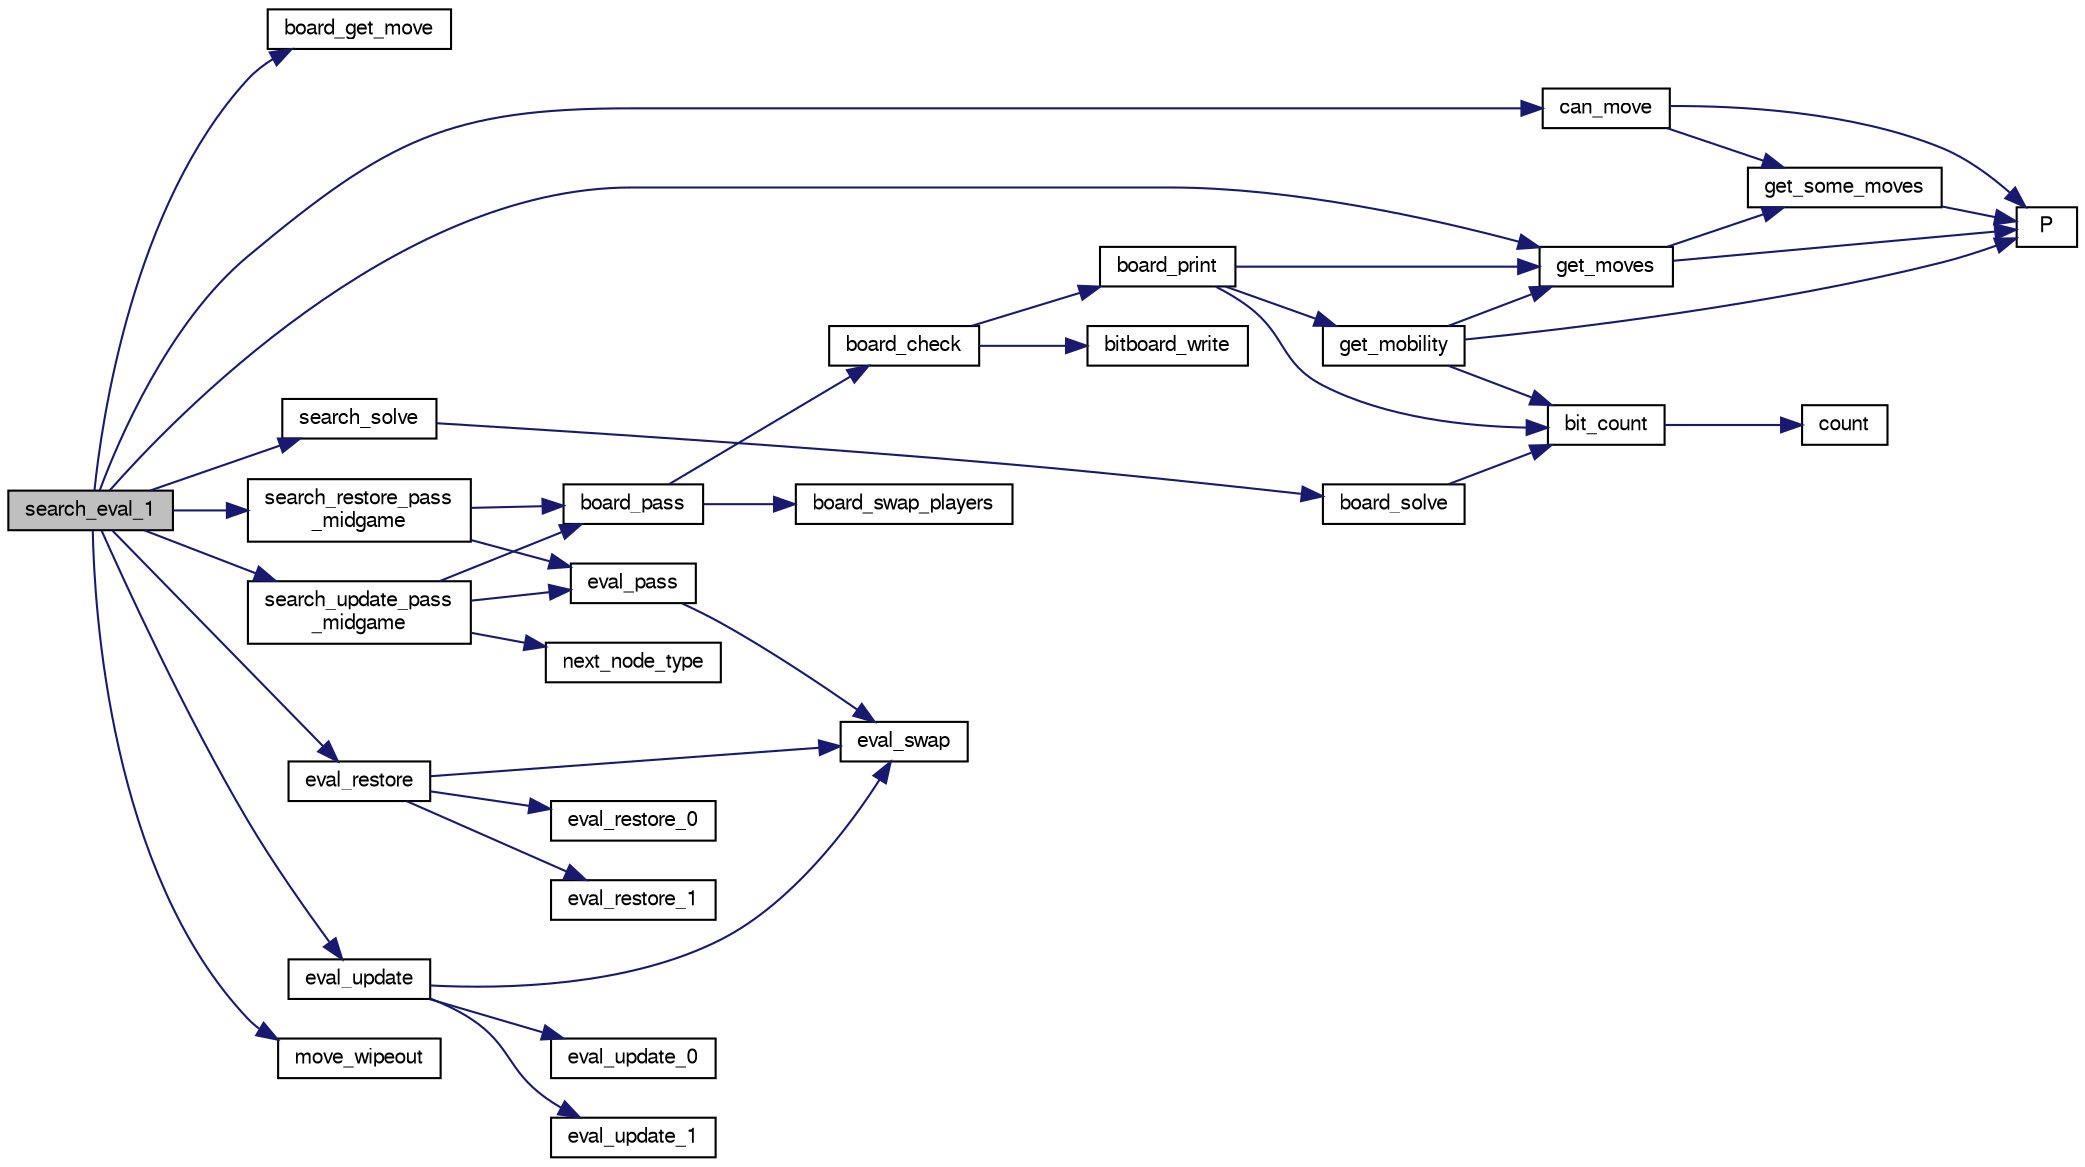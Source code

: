 digraph "search_eval_1"
{
 // LATEX_PDF_SIZE
  bgcolor="transparent";
  edge [fontname="FreeSans",fontsize="10",labelfontname="FreeSans",labelfontsize="10"];
  node [fontname="FreeSans",fontsize="10",shape=record];
  rankdir="LR";
  Node1 [label="search_eval_1",height=0.2,width=0.4,color="black", fillcolor="grey75", style="filled", fontcolor="black",tooltip="Evaluate a position at depth 1."];
  Node1 -> Node2 [color="midnightblue",fontsize="10",style="solid",fontname="FreeSans"];
  Node2 [label="board_get_move",height=0.2,width=0.4,color="black",URL="$board_8c.html#a3b5748c109770fe228ea15b562c0f113",tooltip="Compute a move."];
  Node1 -> Node3 [color="midnightblue",fontsize="10",style="solid",fontname="FreeSans"];
  Node3 [label="can_move",height=0.2,width=0.4,color="black",URL="$board_8c.html#ae1a532d6eaa0e55357d0f4b9cd659b88",tooltip="Check if a player can move."];
  Node3 -> Node4 [color="midnightblue",fontsize="10",style="solid",fontname="FreeSans"];
  Node4 [label="get_some_moves",height=0.2,width=0.4,color="black",URL="$board_8c.html#a5db071e3e4d26a0b7d6425bb6333dd7f",tooltip="Get a part of the moves."];
  Node4 -> Node5 [color="midnightblue",fontsize="10",style="solid",fontname="FreeSans"];
  Node5 [label="P",height=0.2,width=0.4,color="black",URL="$generate__flip_8c.html#a11481f01e169aee1117c83a352c22222",tooltip=" "];
  Node3 -> Node5 [color="midnightblue",fontsize="10",style="solid",fontname="FreeSans"];
  Node1 -> Node6 [color="midnightblue",fontsize="10",style="solid",fontname="FreeSans"];
  Node6 [label="eval_restore",height=0.2,width=0.4,color="black",URL="$eval_8c.html#a47d0f0cdcb0c100320ff775abe5fc9cb",tooltip=" "];
  Node6 -> Node7 [color="midnightblue",fontsize="10",style="solid",fontname="FreeSans"];
  Node7 [label="eval_restore_0",height=0.2,width=0.4,color="black",URL="$eval_8c.html#a84146c3b5f07838a4b7c793846d9c360",tooltip="Restore the features as before a player's move."];
  Node6 -> Node8 [color="midnightblue",fontsize="10",style="solid",fontname="FreeSans"];
  Node8 [label="eval_restore_1",height=0.2,width=0.4,color="black",URL="$eval_8c.html#ad330c4ee07068bd60827a0bc2169082b",tooltip=" "];
  Node6 -> Node9 [color="midnightblue",fontsize="10",style="solid",fontname="FreeSans"];
  Node9 [label="eval_swap",height=0.2,width=0.4,color="black",URL="$eval_8c.html#ab0fe6dd0f5b9670911e04e697e7423e4",tooltip="Swap player's feature."];
  Node1 -> Node10 [color="midnightblue",fontsize="10",style="solid",fontname="FreeSans"];
  Node10 [label="eval_update",height=0.2,width=0.4,color="black",URL="$eval_8c.html#a6853f4557f9dca046a2e75cddf99d9d6",tooltip=" "];
  Node10 -> Node9 [color="midnightblue",fontsize="10",style="solid",fontname="FreeSans"];
  Node10 -> Node11 [color="midnightblue",fontsize="10",style="solid",fontname="FreeSans"];
  Node11 [label="eval_update_0",height=0.2,width=0.4,color="black",URL="$eval_8c.html#a5e8d09f8acf4fcb1c1a4316a3852f50d",tooltip="Update the features after a player's move."];
  Node10 -> Node12 [color="midnightblue",fontsize="10",style="solid",fontname="FreeSans"];
  Node12 [label="eval_update_1",height=0.2,width=0.4,color="black",URL="$eval_8c.html#a19b9aa29dd42b58e3f812be7c88aa0d6",tooltip="Update the features after a player's move."];
  Node1 -> Node13 [color="midnightblue",fontsize="10",style="solid",fontname="FreeSans"];
  Node13 [label="get_moves",height=0.2,width=0.4,color="black",URL="$board_8c.html#a7610dc936a6aea22b3c5e162f722a7a1",tooltip="Get legal moves."];
  Node13 -> Node4 [color="midnightblue",fontsize="10",style="solid",fontname="FreeSans"];
  Node13 -> Node5 [color="midnightblue",fontsize="10",style="solid",fontname="FreeSans"];
  Node1 -> Node14 [color="midnightblue",fontsize="10",style="solid",fontname="FreeSans"];
  Node14 [label="move_wipeout",height=0.2,width=0.4,color="black",URL="$move_8c.html#a1efe5a48fcbf0f40a834aba45aa2bfd1",tooltip="Check if a move wins 64-0."];
  Node1 -> Node15 [color="midnightblue",fontsize="10",style="solid",fontname="FreeSans"];
  Node15 [label="search_restore_pass\l_midgame",height=0.2,width=0.4,color="black",URL="$search_8c.html#a5e9707f0c579c46996fba87fedecb58c",tooltip="Update the search state after a passing move."];
  Node15 -> Node16 [color="midnightblue",fontsize="10",style="solid",fontname="FreeSans"];
  Node16 [label="board_pass",height=0.2,width=0.4,color="black",URL="$board_8c.html#ac353cc1821e12d2aeba8eefe5cf92b46",tooltip="Passing move."];
  Node16 -> Node17 [color="midnightblue",fontsize="10",style="solid",fontname="FreeSans"];
  Node17 [label="board_check",height=0.2,width=0.4,color="black",URL="$board_8c.html#a849436f17b60e89ed91f8e5013ed9d04",tooltip="Check board consistency."];
  Node17 -> Node18 [color="midnightblue",fontsize="10",style="solid",fontname="FreeSans"];
  Node18 [label="bitboard_write",height=0.2,width=0.4,color="black",URL="$bit_8c.html#a519b18f67de9b8edbd98f687a13b45f5",tooltip="Print an unsigned long long as a board."];
  Node17 -> Node19 [color="midnightblue",fontsize="10",style="solid",fontname="FreeSans"];
  Node19 [label="board_print",height=0.2,width=0.4,color="black",URL="$board_8c.html#a27ccb92684d9e7194eeb3bc34311ad55",tooltip="Print out the board."];
  Node19 -> Node20 [color="midnightblue",fontsize="10",style="solid",fontname="FreeSans"];
  Node20 [label="bit_count",height=0.2,width=0.4,color="black",URL="$bit_8c.html#a830fec0a90989da1f1900ff609b92167",tooltip="Count the number of bits set to one in an unsigned long long."];
  Node20 -> Node21 [color="midnightblue",fontsize="10",style="solid",fontname="FreeSans"];
  Node21 [label="count",height=0.2,width=0.4,color="black",URL="$generate__flip_8c.html#a1a1d6a2cdbded5c35040f6555e948770",tooltip=" "];
  Node19 -> Node22 [color="midnightblue",fontsize="10",style="solid",fontname="FreeSans"];
  Node22 [label="get_mobility",height=0.2,width=0.4,color="black",URL="$board_8c.html#a7509639c4e49c56fe83b3d978580ed42",tooltip="Count legal moves."];
  Node22 -> Node20 [color="midnightblue",fontsize="10",style="solid",fontname="FreeSans"];
  Node22 -> Node13 [color="midnightblue",fontsize="10",style="solid",fontname="FreeSans"];
  Node22 -> Node5 [color="midnightblue",fontsize="10",style="solid",fontname="FreeSans"];
  Node19 -> Node13 [color="midnightblue",fontsize="10",style="solid",fontname="FreeSans"];
  Node16 -> Node23 [color="midnightblue",fontsize="10",style="solid",fontname="FreeSans"];
  Node23 [label="board_swap_players",height=0.2,width=0.4,color="black",URL="$board_8c.html#a4d389fb0245969a39744349230ce7703",tooltip="Swap players."];
  Node15 -> Node24 [color="midnightblue",fontsize="10",style="solid",fontname="FreeSans"];
  Node24 [label="eval_pass",height=0.2,width=0.4,color="black",URL="$eval_8c.html#a54d97c10d4a1ef7d97c16266b3679fe7",tooltip="Update/Restore the features after a passing move."];
  Node24 -> Node9 [color="midnightblue",fontsize="10",style="solid",fontname="FreeSans"];
  Node1 -> Node25 [color="midnightblue",fontsize="10",style="solid",fontname="FreeSans"];
  Node25 [label="search_solve",height=0.2,width=0.4,color="black",URL="$endgame_8c.html#a94a89fc327a63ea97d5e30c7c981a2aa",tooltip="Get the final score."];
  Node25 -> Node26 [color="midnightblue",fontsize="10",style="solid",fontname="FreeSans"];
  Node26 [label="board_solve",height=0.2,width=0.4,color="black",URL="$endgame_8c.html#a5141642bcda4dd304ddc0b534183e2ba",tooltip="Get the final score."];
  Node26 -> Node20 [color="midnightblue",fontsize="10",style="solid",fontname="FreeSans"];
  Node1 -> Node27 [color="midnightblue",fontsize="10",style="solid",fontname="FreeSans"];
  Node27 [label="search_update_pass\l_midgame",height=0.2,width=0.4,color="black",URL="$search_8c.html#af34e8681551a63ca25390b3c87bbf9f7",tooltip="Update the search state after a passing move."];
  Node27 -> Node16 [color="midnightblue",fontsize="10",style="solid",fontname="FreeSans"];
  Node27 -> Node24 [color="midnightblue",fontsize="10",style="solid",fontname="FreeSans"];
  Node27 -> Node28 [color="midnightblue",fontsize="10",style="solid",fontname="FreeSans"];
  Node28 [label="next_node_type",height=0.2,width=0.4,color="black",URL="$search_8h.html#a105284e61bfef13f895ff6ed283771a1",tooltip=" "];
}
